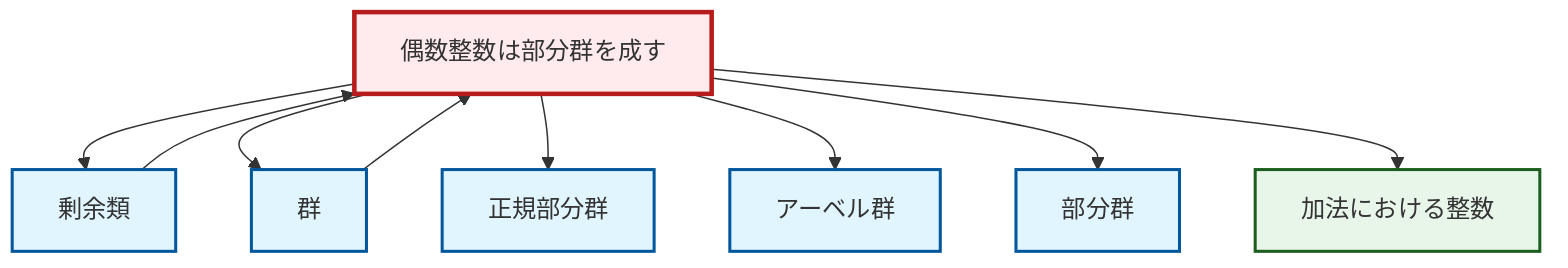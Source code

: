 graph TD
    classDef definition fill:#e1f5fe,stroke:#01579b,stroke-width:2px
    classDef theorem fill:#f3e5f5,stroke:#4a148c,stroke-width:2px
    classDef axiom fill:#fff3e0,stroke:#e65100,stroke-width:2px
    classDef example fill:#e8f5e9,stroke:#1b5e20,stroke-width:2px
    classDef current fill:#ffebee,stroke:#b71c1c,stroke-width:3px
    ex-even-integers-subgroup["偶数整数は部分群を成す"]:::example
    def-group["群"]:::definition
    def-normal-subgroup["正規部分群"]:::definition
    ex-integers-addition["加法における整数"]:::example
    def-subgroup["部分群"]:::definition
    def-coset["剰余類"]:::definition
    def-abelian-group["アーベル群"]:::definition
    ex-even-integers-subgroup --> def-coset
    ex-even-integers-subgroup --> def-group
    ex-even-integers-subgroup --> def-normal-subgroup
    ex-even-integers-subgroup --> def-abelian-group
    def-group --> ex-even-integers-subgroup
    ex-even-integers-subgroup --> def-subgroup
    def-coset --> ex-even-integers-subgroup
    ex-even-integers-subgroup --> ex-integers-addition
    class ex-even-integers-subgroup current